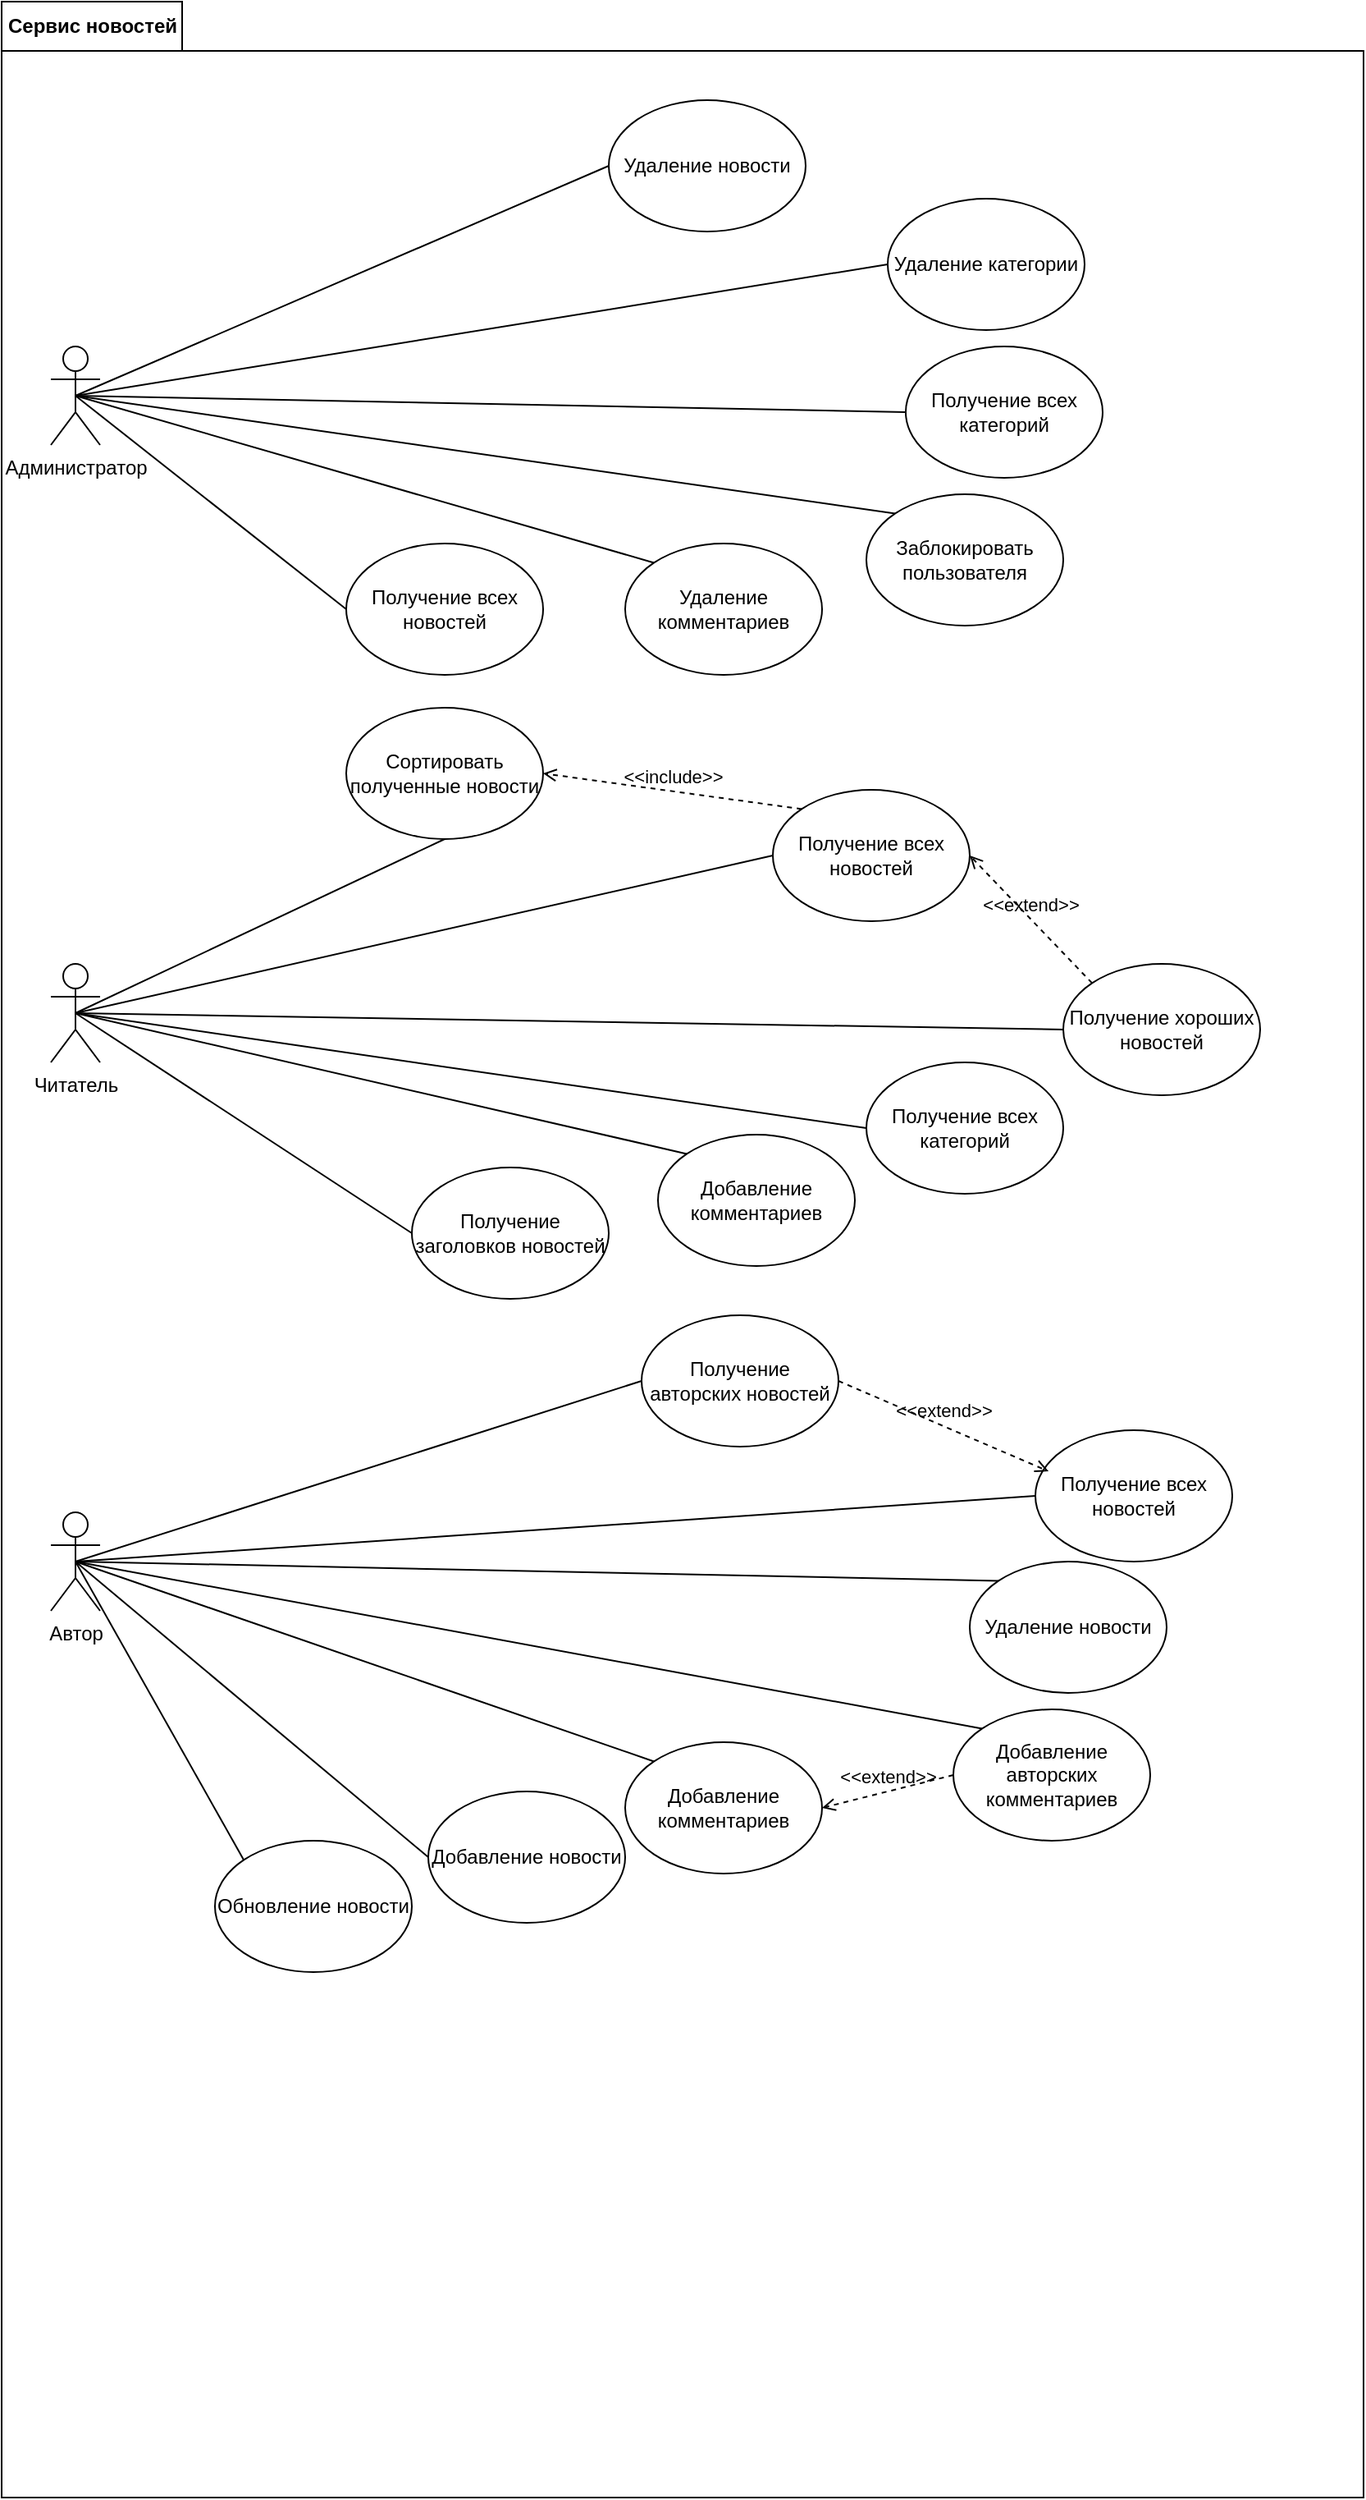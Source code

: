 <mxfile version="14.6.12" type="device"><diagram id="yFIGb_plTa86praolkOS" name="Страница 1"><mxGraphModel dx="1422" dy="794" grid="1" gridSize="10" guides="1" tooltips="1" connect="1" arrows="1" fold="1" page="1" pageScale="1" pageWidth="827" pageHeight="1169" math="0" shadow="0"><root><mxCell id="0"/><mxCell id="1" parent="0"/><mxCell id="ELQAdxq0agmvoQeE2mgZ-47" value="Сервис новостей" style="shape=folder;fontStyle=1;tabWidth=110;tabHeight=30;tabPosition=left;html=1;boundedLbl=1;labelInHeader=1;container=1;collapsible=0;recursiveResize=0;" parent="1" vertex="1"><mxGeometry x="60" y="140" width="830" height="1520" as="geometry"/></mxCell><mxCell id="ELQAdxq0agmvoQeE2mgZ-48" value="Администратор" style="shape=umlActor;verticalLabelPosition=bottom;verticalAlign=top;html=1;outlineConnect=0;" parent="ELQAdxq0agmvoQeE2mgZ-47" vertex="1"><mxGeometry x="30" y="210" width="30" height="60" as="geometry"/></mxCell><mxCell id="ELQAdxq0agmvoQeE2mgZ-49" value="Получение всех категорий" style="ellipse;whiteSpace=wrap;html=1;" parent="ELQAdxq0agmvoQeE2mgZ-47" vertex="1"><mxGeometry x="551" y="210" width="120" height="80" as="geometry"/></mxCell><mxCell id="ELQAdxq0agmvoQeE2mgZ-50" value="" style="endArrow=none;html=1;exitX=0.5;exitY=0.5;exitDx=0;exitDy=0;exitPerimeter=0;entryX=0;entryY=0.5;entryDx=0;entryDy=0;" parent="ELQAdxq0agmvoQeE2mgZ-47" source="ELQAdxq0agmvoQeE2mgZ-48" target="ELQAdxq0agmvoQeE2mgZ-49" edge="1"><mxGeometry width="50" height="50" relative="1" as="geometry"><mxPoint x="140" y="300" as="sourcePoint"/><mxPoint x="190" y="250" as="targetPoint"/></mxGeometry></mxCell><mxCell id="ELQAdxq0agmvoQeE2mgZ-51" value="Удаление категории" style="ellipse;whiteSpace=wrap;html=1;" parent="ELQAdxq0agmvoQeE2mgZ-47" vertex="1"><mxGeometry x="540" y="120" width="120" height="80" as="geometry"/></mxCell><mxCell id="ELQAdxq0agmvoQeE2mgZ-52" value="Читатель" style="shape=umlActor;verticalLabelPosition=bottom;verticalAlign=top;html=1;outlineConnect=0;" parent="ELQAdxq0agmvoQeE2mgZ-47" vertex="1"><mxGeometry x="30" y="586" width="30" height="60" as="geometry"/></mxCell><mxCell id="ELQAdxq0agmvoQeE2mgZ-53" value="Получение всех новостей" style="ellipse;whiteSpace=wrap;html=1;" parent="ELQAdxq0agmvoQeE2mgZ-47" vertex="1"><mxGeometry x="210" y="330" width="120" height="80" as="geometry"/></mxCell><mxCell id="ELQAdxq0agmvoQeE2mgZ-54" value="Удаление новости" style="ellipse;whiteSpace=wrap;html=1;" parent="ELQAdxq0agmvoQeE2mgZ-47" vertex="1"><mxGeometry x="370" y="60" width="120" height="80" as="geometry"/></mxCell><mxCell id="ELQAdxq0agmvoQeE2mgZ-55" value="" style="endArrow=none;html=1;exitX=0.5;exitY=0.5;exitDx=0;exitDy=0;exitPerimeter=0;entryX=0;entryY=0.5;entryDx=0;entryDy=0;" parent="ELQAdxq0agmvoQeE2mgZ-47" source="ELQAdxq0agmvoQeE2mgZ-48" target="ELQAdxq0agmvoQeE2mgZ-51" edge="1"><mxGeometry width="50" height="50" relative="1" as="geometry"><mxPoint x="290" y="430" as="sourcePoint"/><mxPoint x="340" y="380" as="targetPoint"/></mxGeometry></mxCell><mxCell id="ELQAdxq0agmvoQeE2mgZ-56" value="" style="endArrow=none;html=1;exitX=0.5;exitY=0.5;exitDx=0;exitDy=0;exitPerimeter=0;entryX=0;entryY=0.5;entryDx=0;entryDy=0;" parent="ELQAdxq0agmvoQeE2mgZ-47" source="ELQAdxq0agmvoQeE2mgZ-48" target="ELQAdxq0agmvoQeE2mgZ-53" edge="1"><mxGeometry width="50" height="50" relative="1" as="geometry"><mxPoint x="290" y="430" as="sourcePoint"/><mxPoint y="190" as="targetPoint"/></mxGeometry></mxCell><mxCell id="ELQAdxq0agmvoQeE2mgZ-57" value="" style="endArrow=none;html=1;exitX=0.5;exitY=0.5;exitDx=0;exitDy=0;exitPerimeter=0;entryX=0;entryY=0.5;entryDx=0;entryDy=0;" parent="ELQAdxq0agmvoQeE2mgZ-47" source="ELQAdxq0agmvoQeE2mgZ-48" target="ELQAdxq0agmvoQeE2mgZ-54" edge="1"><mxGeometry width="50" height="50" relative="1" as="geometry"><mxPoint x="290" y="430" as="sourcePoint"/><mxPoint x="262" y="122" as="targetPoint"/></mxGeometry></mxCell><mxCell id="ELQAdxq0agmvoQeE2mgZ-58" value="Получение хороших новостей" style="ellipse;whiteSpace=wrap;html=1;" parent="ELQAdxq0agmvoQeE2mgZ-47" vertex="1"><mxGeometry x="647" y="586" width="120" height="80" as="geometry"/></mxCell><mxCell id="ELQAdxq0agmvoQeE2mgZ-59" value="" style="endArrow=none;html=1;exitX=0.5;exitY=0.5;exitDx=0;exitDy=0;exitPerimeter=0;entryX=0;entryY=0.5;entryDx=0;entryDy=0;" parent="ELQAdxq0agmvoQeE2mgZ-47" source="ELQAdxq0agmvoQeE2mgZ-52" target="ELQAdxq0agmvoQeE2mgZ-58" edge="1"><mxGeometry width="50" height="50" relative="1" as="geometry"><mxPoint x="341" y="500" as="sourcePoint"/><mxPoint x="391" y="450" as="targetPoint"/></mxGeometry></mxCell><mxCell id="ELQAdxq0agmvoQeE2mgZ-60" value="&amp;lt;&amp;lt;extend&amp;gt;&amp;gt;" style="html=1;verticalAlign=bottom;labelBackgroundColor=none;endArrow=open;endFill=0;dashed=1;exitX=0;exitY=0;exitDx=0;exitDy=0;entryX=1;entryY=0.5;entryDx=0;entryDy=0;" parent="ELQAdxq0agmvoQeE2mgZ-47" source="ELQAdxq0agmvoQeE2mgZ-58" target="ELQAdxq0agmvoQeE2mgZ-108" edge="1"><mxGeometry width="160" relative="1" as="geometry"><mxPoint x="161" y="640" as="sourcePoint"/><mxPoint x="321" y="640" as="targetPoint"/></mxGeometry></mxCell><mxCell id="ELQAdxq0agmvoQeE2mgZ-61" value="Получение заголовков новостей" style="ellipse;whiteSpace=wrap;html=1;" parent="ELQAdxq0agmvoQeE2mgZ-47" vertex="1"><mxGeometry x="250" y="710" width="120" height="80" as="geometry"/></mxCell><mxCell id="ELQAdxq0agmvoQeE2mgZ-62" value="" style="endArrow=none;html=1;exitX=0.5;exitY=0.5;exitDx=0;exitDy=0;exitPerimeter=0;entryX=0;entryY=0.5;entryDx=0;entryDy=0;" parent="ELQAdxq0agmvoQeE2mgZ-47" source="ELQAdxq0agmvoQeE2mgZ-52" target="ELQAdxq0agmvoQeE2mgZ-61" edge="1"><mxGeometry width="50" height="50" relative="1" as="geometry"><mxPoint x="360" y="490" as="sourcePoint"/><mxPoint x="410" y="440" as="targetPoint"/></mxGeometry></mxCell><mxCell id="ELQAdxq0agmvoQeE2mgZ-94" value="Автор" style="shape=umlActor;verticalLabelPosition=bottom;verticalAlign=top;html=1;outlineConnect=0;" parent="ELQAdxq0agmvoQeE2mgZ-47" vertex="1"><mxGeometry x="30" y="920" width="30" height="60" as="geometry"/></mxCell><mxCell id="ELQAdxq0agmvoQeE2mgZ-95" value="Получение авторских новостей" style="ellipse;whiteSpace=wrap;html=1;" parent="ELQAdxq0agmvoQeE2mgZ-47" vertex="1"><mxGeometry x="390" y="800" width="120" height="80" as="geometry"/></mxCell><mxCell id="ELQAdxq0agmvoQeE2mgZ-96" value="Получение всех новостей" style="ellipse;whiteSpace=wrap;html=1;" parent="ELQAdxq0agmvoQeE2mgZ-47" vertex="1"><mxGeometry x="630" y="870" width="120" height="80" as="geometry"/></mxCell><mxCell id="ELQAdxq0agmvoQeE2mgZ-97" value="Удаление новости" style="ellipse;whiteSpace=wrap;html=1;" parent="ELQAdxq0agmvoQeE2mgZ-47" vertex="1"><mxGeometry x="590" y="950" width="120" height="80" as="geometry"/></mxCell><mxCell id="ELQAdxq0agmvoQeE2mgZ-98" value="Добавление новости" style="ellipse;whiteSpace=wrap;html=1;" parent="ELQAdxq0agmvoQeE2mgZ-47" vertex="1"><mxGeometry x="260" y="1090" width="120" height="80" as="geometry"/></mxCell><mxCell id="ELQAdxq0agmvoQeE2mgZ-99" value="Обновление новости" style="ellipse;whiteSpace=wrap;html=1;" parent="ELQAdxq0agmvoQeE2mgZ-47" vertex="1"><mxGeometry x="130" y="1120" width="120" height="80" as="geometry"/></mxCell><mxCell id="ELQAdxq0agmvoQeE2mgZ-100" value="" style="endArrow=none;html=1;exitX=0.5;exitY=0.5;exitDx=0;exitDy=0;exitPerimeter=0;entryX=0;entryY=0;entryDx=0;entryDy=0;" parent="ELQAdxq0agmvoQeE2mgZ-47" source="ELQAdxq0agmvoQeE2mgZ-94" target="ELQAdxq0agmvoQeE2mgZ-99" edge="1"><mxGeometry width="50" height="50" relative="1" as="geometry"><mxPoint x="189" y="3895" as="sourcePoint"/><mxPoint x="239" y="3845" as="targetPoint"/></mxGeometry></mxCell><mxCell id="ELQAdxq0agmvoQeE2mgZ-101" value="" style="endArrow=none;html=1;exitX=0.5;exitY=0.5;exitDx=0;exitDy=0;exitPerimeter=0;entryX=0;entryY=0.5;entryDx=0;entryDy=0;" parent="ELQAdxq0agmvoQeE2mgZ-47" source="ELQAdxq0agmvoQeE2mgZ-94" target="ELQAdxq0agmvoQeE2mgZ-98" edge="1"><mxGeometry width="50" height="50" relative="1" as="geometry"><mxPoint x="189" y="3895" as="sourcePoint"/><mxPoint x="239" y="3845" as="targetPoint"/></mxGeometry></mxCell><mxCell id="ELQAdxq0agmvoQeE2mgZ-102" value="" style="endArrow=none;html=1;exitX=0.5;exitY=0.5;exitDx=0;exitDy=0;exitPerimeter=0;entryX=0;entryY=0;entryDx=0;entryDy=0;" parent="ELQAdxq0agmvoQeE2mgZ-47" source="ELQAdxq0agmvoQeE2mgZ-94" target="ELQAdxq0agmvoQeE2mgZ-97" edge="1"><mxGeometry width="50" height="50" relative="1" as="geometry"><mxPoint x="216" y="3915" as="sourcePoint"/><mxPoint x="266" y="3865" as="targetPoint"/></mxGeometry></mxCell><mxCell id="ELQAdxq0agmvoQeE2mgZ-103" value="" style="endArrow=none;html=1;entryX=0;entryY=0.5;entryDx=0;entryDy=0;exitX=0.5;exitY=0.5;exitDx=0;exitDy=0;exitPerimeter=0;" parent="ELQAdxq0agmvoQeE2mgZ-47" source="ELQAdxq0agmvoQeE2mgZ-94" edge="1" target="ELQAdxq0agmvoQeE2mgZ-96"><mxGeometry width="50" height="50" relative="1" as="geometry"><mxPoint x="61" y="949" as="sourcePoint"/><mxPoint x="469" y="959" as="targetPoint"/></mxGeometry></mxCell><mxCell id="ELQAdxq0agmvoQeE2mgZ-104" value="" style="endArrow=none;html=1;exitX=0.5;exitY=0.5;exitDx=0;exitDy=0;exitPerimeter=0;entryX=0;entryY=0.5;entryDx=0;entryDy=0;" parent="ELQAdxq0agmvoQeE2mgZ-47" source="ELQAdxq0agmvoQeE2mgZ-94" edge="1" target="ELQAdxq0agmvoQeE2mgZ-95"><mxGeometry width="50" height="50" relative="1" as="geometry"><mxPoint x="61" y="949" as="sourcePoint"/><mxPoint x="213" y="879" as="targetPoint"/></mxGeometry></mxCell><mxCell id="ELQAdxq0agmvoQeE2mgZ-105" value="&amp;lt;&amp;lt;extend&amp;gt;&amp;gt;" style="html=1;verticalAlign=bottom;labelBackgroundColor=none;endArrow=open;endFill=0;dashed=1;exitX=1;exitY=0.5;exitDx=0;exitDy=0;entryX=0.067;entryY=0.313;entryDx=0;entryDy=0;entryPerimeter=0;" parent="ELQAdxq0agmvoQeE2mgZ-47" edge="1" target="ELQAdxq0agmvoQeE2mgZ-96" source="ELQAdxq0agmvoQeE2mgZ-95"><mxGeometry width="160" relative="1" as="geometry"><mxPoint x="333" y="879" as="sourcePoint"/><mxPoint x="477.829" y="938.114" as="targetPoint"/></mxGeometry></mxCell><mxCell id="ELQAdxq0agmvoQeE2mgZ-108" value="Получение всех новостей" style="ellipse;whiteSpace=wrap;html=1;" parent="ELQAdxq0agmvoQeE2mgZ-47" vertex="1"><mxGeometry x="470" y="480" width="120" height="80" as="geometry"/></mxCell><mxCell id="ELQAdxq0agmvoQeE2mgZ-109" value="" style="endArrow=none;html=1;exitX=0.5;exitY=0.5;exitDx=0;exitDy=0;exitPerimeter=0;entryX=0;entryY=0.5;entryDx=0;entryDy=0;" parent="ELQAdxq0agmvoQeE2mgZ-47" source="ELQAdxq0agmvoQeE2mgZ-52" target="ELQAdxq0agmvoQeE2mgZ-108" edge="1"><mxGeometry width="50" height="50" relative="1" as="geometry"><mxPoint x="130" y="596" as="sourcePoint"/><mxPoint x="460" y="496" as="targetPoint"/></mxGeometry></mxCell><mxCell id="ELQAdxq0agmvoQeE2mgZ-110" value="Получение всех категорий" style="ellipse;whiteSpace=wrap;html=1;" parent="ELQAdxq0agmvoQeE2mgZ-47" vertex="1"><mxGeometry x="527" y="646" width="120" height="80" as="geometry"/></mxCell><mxCell id="ELQAdxq0agmvoQeE2mgZ-111" value="" style="endArrow=none;html=1;exitX=0.5;exitY=0.5;exitDx=0;exitDy=0;exitPerimeter=0;entryX=0;entryY=0.5;entryDx=0;entryDy=0;" parent="ELQAdxq0agmvoQeE2mgZ-47" source="ELQAdxq0agmvoQeE2mgZ-52" target="ELQAdxq0agmvoQeE2mgZ-110" edge="1"><mxGeometry width="50" height="50" relative="1" as="geometry"><mxPoint x="330" y="570" as="sourcePoint"/><mxPoint x="380" y="520" as="targetPoint"/></mxGeometry></mxCell><mxCell id="p8jUoC67KW82Eh70XZVw-1" value="Удаление комментариев" style="ellipse;whiteSpace=wrap;html=1;" vertex="1" parent="ELQAdxq0agmvoQeE2mgZ-47"><mxGeometry x="380" y="330" width="120" height="80" as="geometry"/></mxCell><mxCell id="p8jUoC67KW82Eh70XZVw-2" value="" style="endArrow=none;html=1;exitX=0.5;exitY=0.5;exitDx=0;exitDy=0;exitPerimeter=0;entryX=0;entryY=0;entryDx=0;entryDy=0;" edge="1" parent="ELQAdxq0agmvoQeE2mgZ-47" source="ELQAdxq0agmvoQeE2mgZ-48" target="p8jUoC67KW82Eh70XZVw-1"><mxGeometry width="50" height="50" relative="1" as="geometry"><mxPoint x="331" y="400" as="sourcePoint"/><mxPoint x="381" y="350" as="targetPoint"/></mxGeometry></mxCell><mxCell id="p8jUoC67KW82Eh70XZVw-4" value="Добавление комментариев" style="ellipse;whiteSpace=wrap;html=1;" vertex="1" parent="ELQAdxq0agmvoQeE2mgZ-47"><mxGeometry x="400" y="690" width="120" height="80" as="geometry"/></mxCell><mxCell id="p8jUoC67KW82Eh70XZVw-5" value="" style="endArrow=none;html=1;exitX=0.5;exitY=0.5;exitDx=0;exitDy=0;exitPerimeter=0;entryX=0;entryY=0;entryDx=0;entryDy=0;" edge="1" parent="ELQAdxq0agmvoQeE2mgZ-47" source="ELQAdxq0agmvoQeE2mgZ-52" target="p8jUoC67KW82Eh70XZVw-4"><mxGeometry width="50" height="50" relative="1" as="geometry"><mxPoint x="341" y="680" as="sourcePoint"/><mxPoint x="391" y="630" as="targetPoint"/></mxGeometry></mxCell><mxCell id="p8jUoC67KW82Eh70XZVw-6" value="Добавление комментариев" style="ellipse;whiteSpace=wrap;html=1;" vertex="1" parent="ELQAdxq0agmvoQeE2mgZ-47"><mxGeometry x="380" y="1060" width="120" height="80" as="geometry"/></mxCell><mxCell id="p8jUoC67KW82Eh70XZVw-8" value="" style="endArrow=none;html=1;exitX=0.5;exitY=0.5;exitDx=0;exitDy=0;exitPerimeter=0;entryX=0;entryY=0;entryDx=0;entryDy=0;" edge="1" parent="ELQAdxq0agmvoQeE2mgZ-47" source="ELQAdxq0agmvoQeE2mgZ-94" target="p8jUoC67KW82Eh70XZVw-6"><mxGeometry width="50" height="50" relative="1" as="geometry"><mxPoint x="341" y="1075" as="sourcePoint"/><mxPoint x="391" y="1025" as="targetPoint"/></mxGeometry></mxCell><mxCell id="p8jUoC67KW82Eh70XZVw-9" value="Добавление авторских комментариев" style="ellipse;whiteSpace=wrap;html=1;" vertex="1" parent="ELQAdxq0agmvoQeE2mgZ-47"><mxGeometry x="580" y="1040" width="120" height="80" as="geometry"/></mxCell><mxCell id="p8jUoC67KW82Eh70XZVw-10" value="&amp;lt;&amp;lt;extend&amp;gt;&amp;gt;" style="html=1;verticalAlign=bottom;labelBackgroundColor=none;endArrow=open;endFill=0;dashed=1;exitX=0;exitY=0.5;exitDx=0;exitDy=0;entryX=1;entryY=0.5;entryDx=0;entryDy=0;" edge="1" parent="ELQAdxq0agmvoQeE2mgZ-47" source="p8jUoC67KW82Eh70XZVw-9" target="p8jUoC67KW82Eh70XZVw-6"><mxGeometry width="160" relative="1" as="geometry"><mxPoint x="281" y="1045" as="sourcePoint"/><mxPoint x="441" y="1045" as="targetPoint"/></mxGeometry></mxCell><mxCell id="p8jUoC67KW82Eh70XZVw-11" value="Заблокировать пользователя" style="ellipse;whiteSpace=wrap;html=1;" vertex="1" parent="ELQAdxq0agmvoQeE2mgZ-47"><mxGeometry x="527" y="300" width="120" height="80" as="geometry"/></mxCell><mxCell id="p8jUoC67KW82Eh70XZVw-12" value="" style="endArrow=none;html=1;exitX=0.5;exitY=0.5;exitDx=0;exitDy=0;exitPerimeter=0;entryX=0;entryY=0;entryDx=0;entryDy=0;" edge="1" parent="ELQAdxq0agmvoQeE2mgZ-47" source="ELQAdxq0agmvoQeE2mgZ-48" target="p8jUoC67KW82Eh70XZVw-11"><mxGeometry width="50" height="50" relative="1" as="geometry"><mxPoint x="331" y="480" as="sourcePoint"/><mxPoint x="381" y="430" as="targetPoint"/></mxGeometry></mxCell><mxCell id="p8jUoC67KW82Eh70XZVw-13" value="Сортировать полученные новости" style="ellipse;whiteSpace=wrap;html=1;" vertex="1" parent="ELQAdxq0agmvoQeE2mgZ-47"><mxGeometry x="210" y="430" width="120" height="80" as="geometry"/></mxCell><mxCell id="p8jUoC67KW82Eh70XZVw-14" value="" style="endArrow=none;html=1;exitX=0.5;exitY=0.5;exitDx=0;exitDy=0;exitPerimeter=0;entryX=0;entryY=0;entryDx=0;entryDy=0;" edge="1" parent="ELQAdxq0agmvoQeE2mgZ-47" source="ELQAdxq0agmvoQeE2mgZ-94" target="p8jUoC67KW82Eh70XZVw-9"><mxGeometry width="50" height="50" relative="1" as="geometry"><mxPoint x="330" y="990" as="sourcePoint"/><mxPoint x="380" y="940" as="targetPoint"/><Array as="points"/></mxGeometry></mxCell><mxCell id="p8jUoC67KW82Eh70XZVw-19" value="&amp;lt;&amp;lt;include&amp;gt;&amp;gt;" style="html=1;verticalAlign=bottom;labelBackgroundColor=none;endArrow=open;endFill=0;dashed=1;exitX=0;exitY=0;exitDx=0;exitDy=0;entryX=1;entryY=0.5;entryDx=0;entryDy=0;" edge="1" parent="ELQAdxq0agmvoQeE2mgZ-47" source="ELQAdxq0agmvoQeE2mgZ-108" target="p8jUoC67KW82Eh70XZVw-13"><mxGeometry width="160" relative="1" as="geometry"><mxPoint x="291" y="445" as="sourcePoint"/><mxPoint x="451" y="445" as="targetPoint"/></mxGeometry></mxCell><mxCell id="p8jUoC67KW82Eh70XZVw-20" value="" style="endArrow=none;html=1;exitX=0.5;exitY=0.5;exitDx=0;exitDy=0;exitPerimeter=0;entryX=0.5;entryY=1;entryDx=0;entryDy=0;" edge="1" parent="ELQAdxq0agmvoQeE2mgZ-47" source="ELQAdxq0agmvoQeE2mgZ-52" target="p8jUoC67KW82Eh70XZVw-13"><mxGeometry width="50" height="50" relative="1" as="geometry"><mxPoint x="330" y="560" as="sourcePoint"/><mxPoint x="380" y="510" as="targetPoint"/></mxGeometry></mxCell></root></mxGraphModel></diagram></mxfile>
